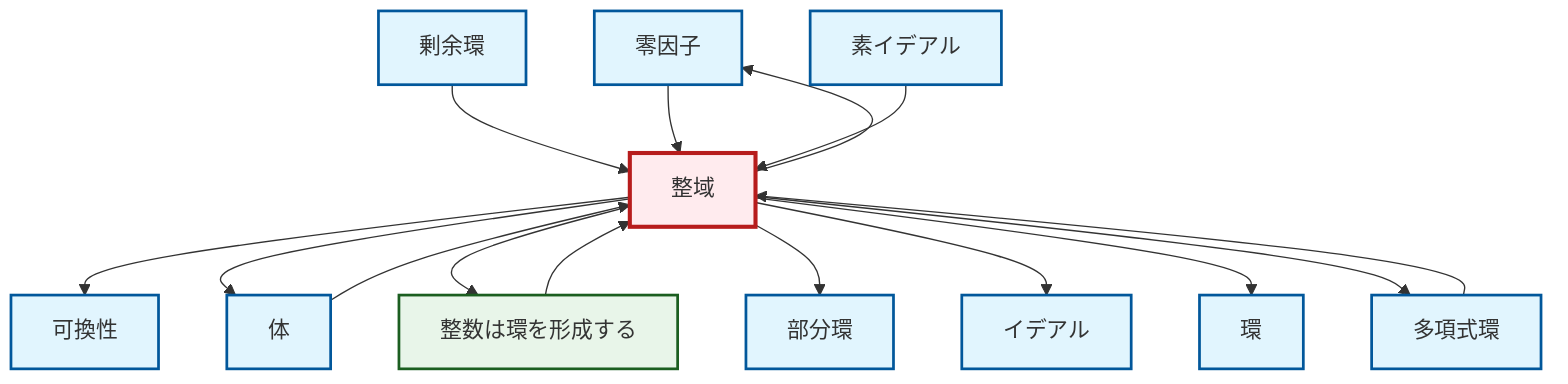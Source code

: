 graph TD
    classDef definition fill:#e1f5fe,stroke:#01579b,stroke-width:2px
    classDef theorem fill:#f3e5f5,stroke:#4a148c,stroke-width:2px
    classDef axiom fill:#fff3e0,stroke:#e65100,stroke-width:2px
    classDef example fill:#e8f5e9,stroke:#1b5e20,stroke-width:2px
    classDef current fill:#ffebee,stroke:#b71c1c,stroke-width:3px
    def-zero-divisor["零因子"]:::definition
    def-integral-domain["整域"]:::definition
    def-polynomial-ring["多項式環"]:::definition
    ex-integers-ring["整数は環を形成する"]:::example
    def-field["体"]:::definition
    def-ring["環"]:::definition
    def-quotient-ring["剰余環"]:::definition
    def-subring["部分環"]:::definition
    def-commutativity["可換性"]:::definition
    def-ideal["イデアル"]:::definition
    def-prime-ideal["素イデアル"]:::definition
    def-integral-domain --> def-commutativity
    def-quotient-ring --> def-integral-domain
    def-integral-domain --> def-field
    def-zero-divisor --> def-integral-domain
    def-field --> def-integral-domain
    def-integral-domain --> ex-integers-ring
    def-integral-domain --> def-subring
    def-integral-domain --> def-ideal
    ex-integers-ring --> def-integral-domain
    def-integral-domain --> def-ring
    def-integral-domain --> def-zero-divisor
    def-prime-ideal --> def-integral-domain
    def-integral-domain --> def-polynomial-ring
    def-polynomial-ring --> def-integral-domain
    class def-integral-domain current